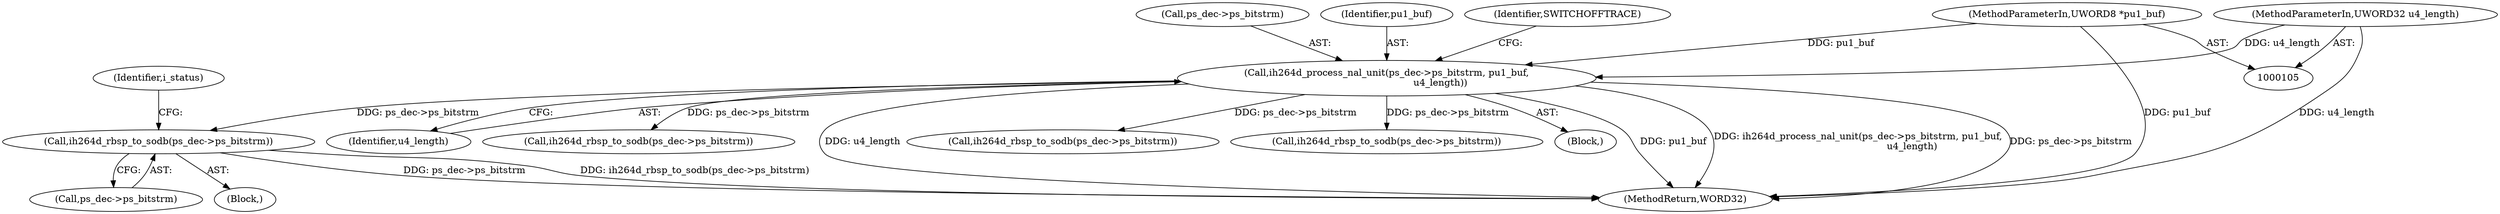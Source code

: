 digraph "0_Android_0b23c81c3dd9ec38f7e6806a3955fed1925541a0_0@pointer" {
"1000346" [label="(Call,ih264d_rbsp_to_sodb(ps_dec->ps_bitstrm))"];
"1000157" [label="(Call,ih264d_process_nal_unit(ps_dec->ps_bitstrm, pu1_buf,\n                                    u4_length))"];
"1000108" [label="(MethodParameterIn,UWORD8 *pu1_buf)"];
"1000109" [label="(MethodParameterIn,UWORD32 u4_length)"];
"1000109" [label="(MethodParameterIn,UWORD32 u4_length)"];
"1000346" [label="(Call,ih264d_rbsp_to_sodb(ps_dec->ps_bitstrm))"];
"1000408" [label="(MethodReturn,WORD32)"];
"1000162" [label="(Identifier,u4_length)"];
"1000351" [label="(Identifier,i_status)"];
"1000301" [label="(Call,ih264d_rbsp_to_sodb(ps_dec->ps_bitstrm))"];
"1000211" [label="(Block,)"];
"1000246" [label="(Call,ih264d_rbsp_to_sodb(ps_dec->ps_bitstrm))"];
"1000158" [label="(Call,ps_dec->ps_bitstrm)"];
"1000161" [label="(Identifier,pu1_buf)"];
"1000321" [label="(Call,ih264d_rbsp_to_sodb(ps_dec->ps_bitstrm))"];
"1000163" [label="(Identifier,SWITCHOFFTRACE)"];
"1000108" [label="(MethodParameterIn,UWORD8 *pu1_buf)"];
"1000157" [label="(Call,ih264d_process_nal_unit(ps_dec->ps_bitstrm, pu1_buf,\n                                    u4_length))"];
"1000347" [label="(Call,ps_dec->ps_bitstrm)"];
"1000151" [label="(Block,)"];
"1000346" -> "1000211"  [label="AST: "];
"1000346" -> "1000347"  [label="CFG: "];
"1000347" -> "1000346"  [label="AST: "];
"1000351" -> "1000346"  [label="CFG: "];
"1000346" -> "1000408"  [label="DDG: ps_dec->ps_bitstrm"];
"1000346" -> "1000408"  [label="DDG: ih264d_rbsp_to_sodb(ps_dec->ps_bitstrm)"];
"1000157" -> "1000346"  [label="DDG: ps_dec->ps_bitstrm"];
"1000157" -> "1000151"  [label="AST: "];
"1000157" -> "1000162"  [label="CFG: "];
"1000158" -> "1000157"  [label="AST: "];
"1000161" -> "1000157"  [label="AST: "];
"1000162" -> "1000157"  [label="AST: "];
"1000163" -> "1000157"  [label="CFG: "];
"1000157" -> "1000408"  [label="DDG: ih264d_process_nal_unit(ps_dec->ps_bitstrm, pu1_buf,\n                                    u4_length)"];
"1000157" -> "1000408"  [label="DDG: ps_dec->ps_bitstrm"];
"1000157" -> "1000408"  [label="DDG: u4_length"];
"1000157" -> "1000408"  [label="DDG: pu1_buf"];
"1000108" -> "1000157"  [label="DDG: pu1_buf"];
"1000109" -> "1000157"  [label="DDG: u4_length"];
"1000157" -> "1000246"  [label="DDG: ps_dec->ps_bitstrm"];
"1000157" -> "1000301"  [label="DDG: ps_dec->ps_bitstrm"];
"1000157" -> "1000321"  [label="DDG: ps_dec->ps_bitstrm"];
"1000108" -> "1000105"  [label="AST: "];
"1000108" -> "1000408"  [label="DDG: pu1_buf"];
"1000109" -> "1000105"  [label="AST: "];
"1000109" -> "1000408"  [label="DDG: u4_length"];
}
